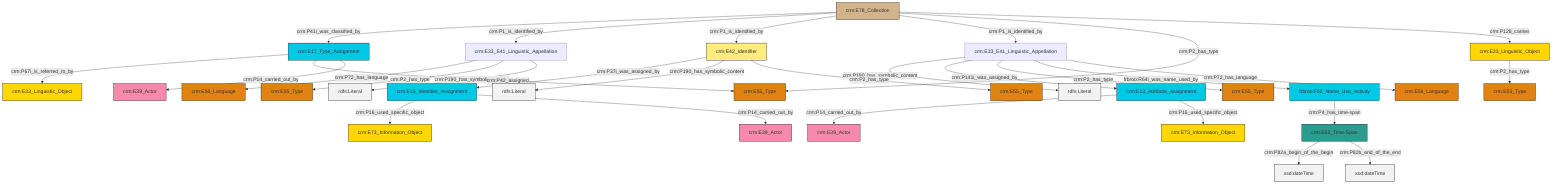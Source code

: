 graph TD
classDef Literal fill:#f2f2f2,stroke:#000000;
classDef CRM_Entity fill:#FFFFFF,stroke:#000000;
classDef Temporal_Entity fill:#00C9E6, stroke:#000000;
classDef Type fill:#E18312, stroke:#000000;
classDef Time-Span fill:#2C9C91, stroke:#000000;
classDef Appellation fill:#FFEB7F, stroke:#000000;
classDef Place fill:#008836, stroke:#000000;
classDef Persistent_Item fill:#B266B2, stroke:#000000;
classDef Conceptual_Object fill:#FFD700, stroke:#000000;
classDef Physical_Thing fill:#D2B48C, stroke:#000000;
classDef Actor fill:#f58aad, stroke:#000000;
classDef PC_Classes fill:#4ce600, stroke:#000000;
classDef Multi fill:#cccccc,stroke:#000000;

4["crm:E78_Collection"]:::Physical_Thing -->|crm:P41i_was_classified_by| 5["crm:E17_Type_Assignment"]:::Temporal_Entity
6["crm:E42_Identifier"]:::Appellation -->|crm:P37i_was_assigned_by| 0["crm:E15_Identifier_Assignment"]:::Temporal_Entity
9["crm:E33_Linguistic_Object"]:::Conceptual_Object -->|crm:P2_has_type| 10["crm:E55_Type"]:::Type
4["crm:E78_Collection"]:::Physical_Thing -->|crm:P1_is_identified_by| 11["crm:E33_E41_Linguistic_Appellation"]:::Default
4["crm:E78_Collection"]:::Physical_Thing -->|crm:P1_is_identified_by| 6["crm:E42_Identifier"]:::Appellation
5["crm:E17_Type_Assignment"]:::Temporal_Entity -->|crm:P67i_is_referred_to_by| 17["crm:E33_Linguistic_Object"]:::Conceptual_Object
6["crm:E42_Identifier"]:::Appellation -->|crm:P190_has_symbolic_content| 18[rdfs:Literal]:::Literal
19["crm:E33_E41_Linguistic_Appellation"]:::Default -->|crm:P190_has_symbolic_content| 20[rdfs:Literal]:::Literal
4["crm:E78_Collection"]:::Physical_Thing -->|crm:P1_is_identified_by| 19["crm:E33_E41_Linguistic_Appellation"]:::Default
0["crm:E15_Identifier_Assignment"]:::Temporal_Entity -->|crm:P16_used_specific_object| 15["crm:E73_Information_Object"]:::Conceptual_Object
7["crm:E52_Time-Span"]:::Time-Span -->|crm:P82a_begin_of_the_begin| 27[xsd:dateTime]:::Literal
11["crm:E33_E41_Linguistic_Appellation"]:::Default -->|crm:P72_has_language| 29["crm:E56_Language"]:::Type
22["crm:E13_Attribute_Assignment"]:::Temporal_Entity -->|crm:P14_carried_out_by| 30["crm:E39_Actor"]:::Actor
6["crm:E42_Identifier"]:::Appellation -->|crm:P2_has_type| 31["crm:E55_Type"]:::Type
19["crm:E33_E41_Linguistic_Appellation"]:::Default -->|crm:P141i_was_assigned_by| 22["crm:E13_Attribute_Assignment"]:::Temporal_Entity
11["crm:E33_E41_Linguistic_Appellation"]:::Default -->|crm:P2_has_type| 13["crm:E55_Type"]:::Type
19["crm:E33_E41_Linguistic_Appellation"]:::Default -->|crm:P2_has_type| 34["crm:E55_Type"]:::Type
4["crm:E78_Collection"]:::Physical_Thing -->|crm:P2_has_type| 36["crm:E55_Type"]:::Type
22["crm:E13_Attribute_Assignment"]:::Temporal_Entity -->|crm:P16_used_specific_object| 2["crm:E73_Information_Object"]:::Conceptual_Object
11["crm:E33_E41_Linguistic_Appellation"]:::Default -->|crm:P190_has_symbolic_content| 39[rdfs:Literal]:::Literal
0["crm:E15_Identifier_Assignment"]:::Temporal_Entity -->|crm:P14_carried_out_by| 32["crm:E39_Actor"]:::Actor
19["crm:E33_E41_Linguistic_Appellation"]:::Default -->|frbroo:R64i_was_name_used_by| 42["frbroo:F52_Name_Use_Activity"]:::Temporal_Entity
5["crm:E17_Type_Assignment"]:::Temporal_Entity -->|crm:P42_assigned| 36["crm:E55_Type"]:::Type
19["crm:E33_E41_Linguistic_Appellation"]:::Default -->|crm:P72_has_language| 45["crm:E56_Language"]:::Type
4["crm:E78_Collection"]:::Physical_Thing -->|crm:P128_carries| 9["crm:E33_Linguistic_Object"]:::Conceptual_Object
42["frbroo:F52_Name_Use_Activity"]:::Temporal_Entity -->|crm:P4_has_time-span| 7["crm:E52_Time-Span"]:::Time-Span
5["crm:E17_Type_Assignment"]:::Temporal_Entity -->|crm:P14_carried_out_by| 24["crm:E39_Actor"]:::Actor
7["crm:E52_Time-Span"]:::Time-Span -->|crm:P82b_end_of_the_end| 51[xsd:dateTime]:::Literal